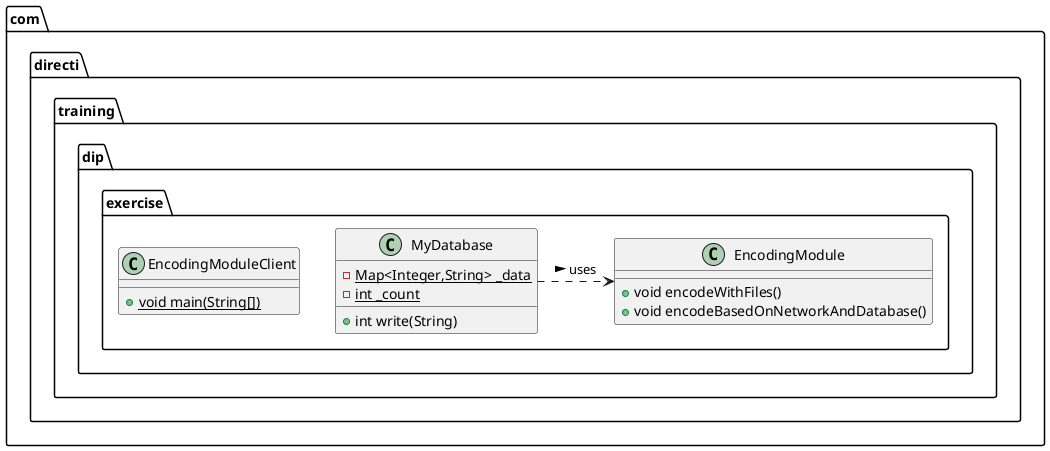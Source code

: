 @startuml
class com.directi.training.dip.exercise.EncodingModuleClient {
+ {static} void main(String[])
}
class com.directi.training.dip.exercise.MyDatabase {
- {static} Map<Integer,String> _data
- {static} int _count
+ int write(String)
}
class com.directi.training.dip.exercise.EncodingModule {
+ void encodeWithFiles()
+ void encodeBasedOnNetworkAndDatabase()
}
com.directi.training.dip.exercise.MyDatabase -right..> com.directi.training.dip.exercise.EncodingModule:uses >
@enduml